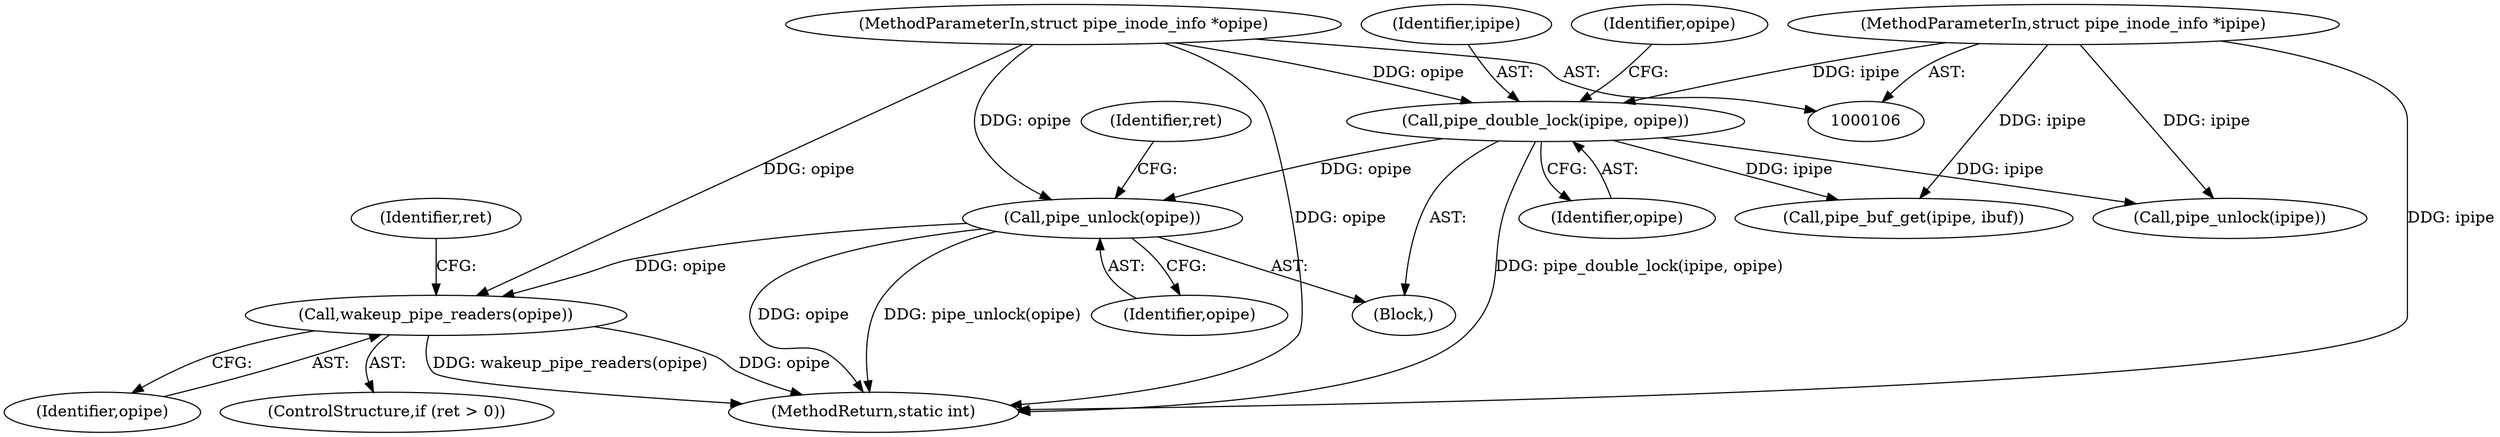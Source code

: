 digraph "0_linux_6b3a707736301c2128ca85ce85fb13f60b5e350a_1@API" {
"1000266" [label="(Call,wakeup_pipe_readers(opipe))"];
"1000260" [label="(Call,pipe_unlock(opipe))"];
"1000123" [label="(Call,pipe_double_lock(ipipe, opipe))"];
"1000107" [label="(MethodParameterIn,struct pipe_inode_info *ipipe)"];
"1000108" [label="(MethodParameterIn,struct pipe_inode_info *opipe)"];
"1000193" [label="(Call,pipe_buf_get(ipipe, ibuf))"];
"1000270" [label="(MethodReturn,static int)"];
"1000260" [label="(Call,pipe_unlock(opipe))"];
"1000269" [label="(Identifier,ret)"];
"1000267" [label="(Identifier,opipe)"];
"1000261" [label="(Identifier,opipe)"];
"1000266" [label="(Call,wakeup_pipe_readers(opipe))"];
"1000264" [label="(Identifier,ret)"];
"1000131" [label="(Identifier,opipe)"];
"1000111" [label="(Block,)"];
"1000258" [label="(Call,pipe_unlock(ipipe))"];
"1000125" [label="(Identifier,opipe)"];
"1000123" [label="(Call,pipe_double_lock(ipipe, opipe))"];
"1000262" [label="(ControlStructure,if (ret > 0))"];
"1000124" [label="(Identifier,ipipe)"];
"1000108" [label="(MethodParameterIn,struct pipe_inode_info *opipe)"];
"1000107" [label="(MethodParameterIn,struct pipe_inode_info *ipipe)"];
"1000266" -> "1000262"  [label="AST: "];
"1000266" -> "1000267"  [label="CFG: "];
"1000267" -> "1000266"  [label="AST: "];
"1000269" -> "1000266"  [label="CFG: "];
"1000266" -> "1000270"  [label="DDG: opipe"];
"1000266" -> "1000270"  [label="DDG: wakeup_pipe_readers(opipe)"];
"1000260" -> "1000266"  [label="DDG: opipe"];
"1000108" -> "1000266"  [label="DDG: opipe"];
"1000260" -> "1000111"  [label="AST: "];
"1000260" -> "1000261"  [label="CFG: "];
"1000261" -> "1000260"  [label="AST: "];
"1000264" -> "1000260"  [label="CFG: "];
"1000260" -> "1000270"  [label="DDG: opipe"];
"1000260" -> "1000270"  [label="DDG: pipe_unlock(opipe)"];
"1000123" -> "1000260"  [label="DDG: opipe"];
"1000108" -> "1000260"  [label="DDG: opipe"];
"1000123" -> "1000111"  [label="AST: "];
"1000123" -> "1000125"  [label="CFG: "];
"1000124" -> "1000123"  [label="AST: "];
"1000125" -> "1000123"  [label="AST: "];
"1000131" -> "1000123"  [label="CFG: "];
"1000123" -> "1000270"  [label="DDG: pipe_double_lock(ipipe, opipe)"];
"1000107" -> "1000123"  [label="DDG: ipipe"];
"1000108" -> "1000123"  [label="DDG: opipe"];
"1000123" -> "1000193"  [label="DDG: ipipe"];
"1000123" -> "1000258"  [label="DDG: ipipe"];
"1000107" -> "1000106"  [label="AST: "];
"1000107" -> "1000270"  [label="DDG: ipipe"];
"1000107" -> "1000193"  [label="DDG: ipipe"];
"1000107" -> "1000258"  [label="DDG: ipipe"];
"1000108" -> "1000106"  [label="AST: "];
"1000108" -> "1000270"  [label="DDG: opipe"];
}

